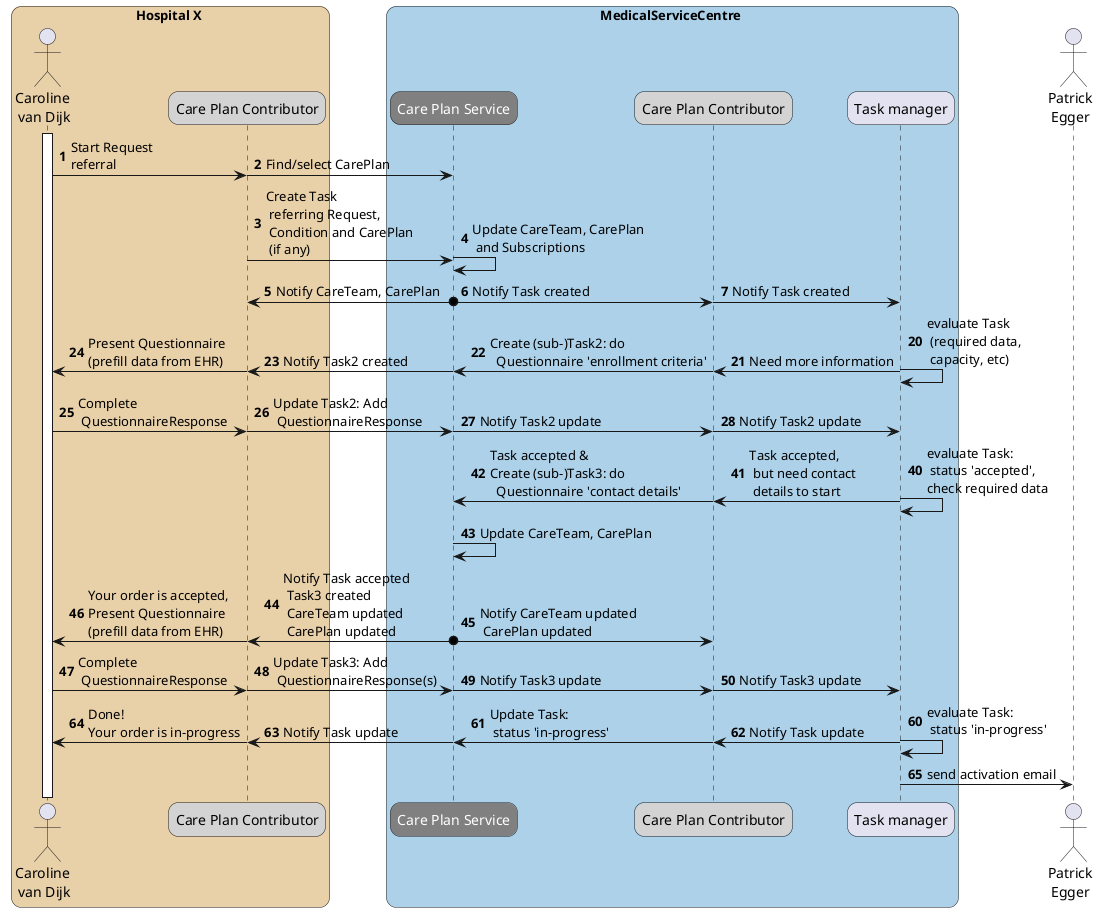 @startuml usecase-enrollment

skinparam roundcorner 20
skinparam defaultFontName Arial 


!pragma teoz true

box Hospital X #e8d0a9
    actor "Caroline \nvan Dijk" as Practitioner1
    participant "Care Plan Contributor" as CPC1 #LightGray
end box
box MedicalServiceCentre #acd1e9
    participant "<font color=white>Care Plan Service" as CPS #Gray
    participant "Care Plan Contributor" as CPC2 #LightGray
    participant "Task manager" as EHR2
end box
actor "Patrick\nEgger" as Patient

activate Practitioner1
autonumber
Practitioner1 -> CPC1 : Start Request\nreferral
& CPC1 -> CPS : Find/select CarePlan

CPC1 -> CPS : Create Task\n referring Request,\n Condition and CarePlan\n (if any)
& CPS -> CPS  : Update CareTeam, CarePlan\n and Subscriptions
CPS o-> CPC1 : Notify CareTeam, CarePlan
& CPS o-> CPC2  : Notify Task created
& CPC2 -> EHR2  : Notify Task created
' & note right EHR2 #WhiteSmoke
' Actions in gray
'  are optional
' end note

autonumber 20
 EHR2 -> EHR2 : evaluate Task\n (required data,\n capacity, etc)
&EHR2 -> CPC2 : Need more information
& CPC2 -> CPS  : Create (sub-)Task2: do\n  Questionnaire 'enrollment criteria'
& CPS -> CPC1 : Notify Task2 created
& CPC1 -> Practitioner1 : Present Questionnaire\n(prefill data from EHR)

Practitioner1 -> CPC1 : Complete\n QuestionnaireResponse
& CPC1 -> CPS : Update Task2: Add\n QuestionnaireResponse
& CPS -> CPC2 : Notify Task2 update
& CPC2 -> EHR2 : Notify Task2 update

autonumber 40
EHR2 -> EHR2 :evaluate Task:\n status 'accepted', \ncheck required data
& EHR2 -> CPC2 :Task accepted,\n but need contact\n details to start
& CPC2 -> CPS :Task accepted & \nCreate (sub-)Task3: do \n  Questionnaire 'contact details'
CPS -> CPS  : Update CareTeam, CarePlan
CPS o-> CPC1 :Notify Task accepted\n Task3 created\n CareTeam updated\n CarePlan updated
& CPS o-> CPC2 :Notify CareTeam updated\n CarePlan updated
& CPC1 -> Practitioner1 :Your order is accepted,\nPresent Questionnaire\n(prefill data from EHR)

Practitioner1 -> CPC1 : Complete\n QuestionnaireResponse
& CPC1 -> CPS : Update Task3: Add\n QuestionnaireResponse(s)
& CPS -> CPC2 : Notify Task3 update
& CPC2 -> EHR2 : Notify Task3 update

autonumber 60
EHR2 -> EHR2 : evaluate Task:\n status 'in-progress'
& CPC2 -> CPS : Update Task: \n status 'in-progress'
& EHR2 -> CPC2 : Notify Task update
& CPS -> CPC1 : Notify Task update
& CPC1 -> Practitioner1 : Done!\nYour order is in-progress
EHR2 -> Patient : send activation email
deactivate Practitioner1

@enduml
